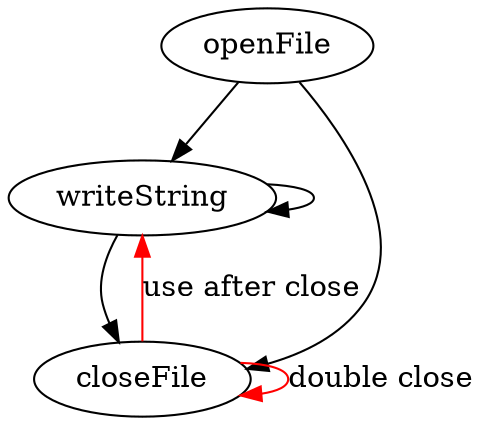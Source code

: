 digraph G {
    open[label="openFile"]
    write[label="writeString"]
    close[label="closeFile"]

    open -> write
    write -> write
    write -> close
    open -> close

    close -> close [color=red label="double close"]
    close -> write [color=red label="use after close"]
}